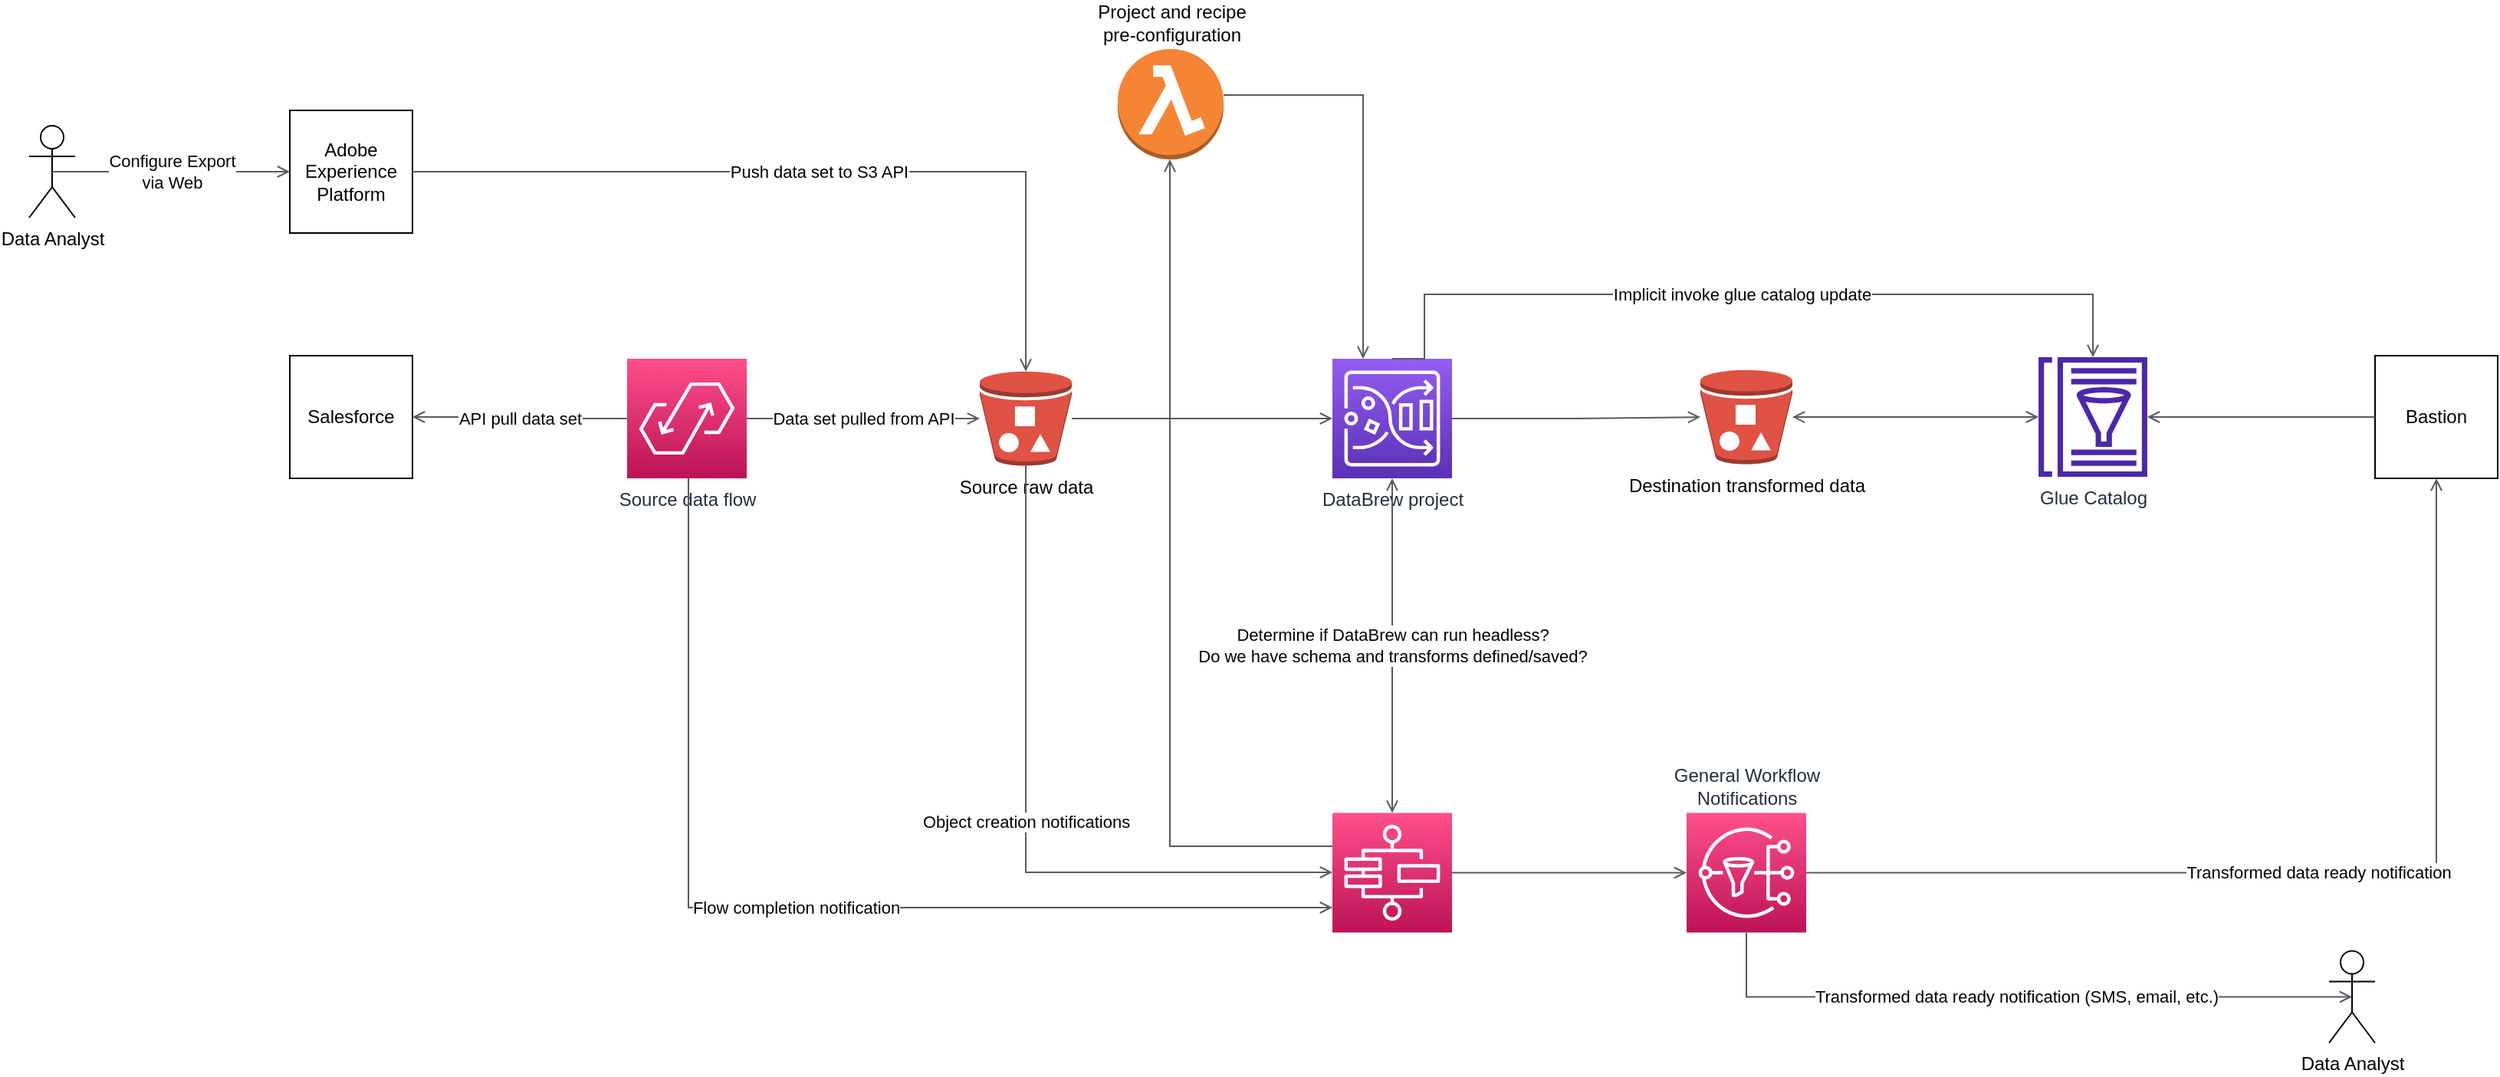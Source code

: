 <mxfile version="20.2.3" type="device"><diagram id="KSLB3urc8Z28f04gAFTB" name="Page-1"><mxGraphModel dx="2627" dy="958" grid="1" gridSize="10" guides="1" tooltips="1" connect="1" arrows="1" fold="1" page="1" pageScale="1" pageWidth="1100" pageHeight="850" math="0" shadow="0"><root><mxCell id="0"/><mxCell id="1" parent="0"/><mxCell id="sE6grC43t3bbnc_4B5CS-1" value="Source data flow" style="sketch=0;points=[[0,0,0],[0.25,0,0],[0.5,0,0],[0.75,0,0],[1,0,0],[0,1,0],[0.25,1,0],[0.5,1,0],[0.75,1,0],[1,1,0],[0,0.25,0],[0,0.5,0],[0,0.75,0],[1,0.25,0],[1,0.5,0],[1,0.75,0]];outlineConnect=0;fontColor=#232F3E;gradientColor=#FF4F8B;gradientDirection=north;fillColor=#BC1356;strokeColor=#ffffff;dashed=0;verticalLabelPosition=bottom;verticalAlign=top;align=center;html=1;fontSize=12;fontStyle=0;aspect=fixed;shape=mxgraph.aws4.resourceIcon;resIcon=mxgraph.aws4.appflow;" vertex="1" parent="1"><mxGeometry x="280" y="252" width="78" height="78" as="geometry"/></mxCell><mxCell id="sE6grC43t3bbnc_4B5CS-2" value="Salesforce" style="whiteSpace=wrap;html=1;aspect=fixed;" vertex="1" parent="1"><mxGeometry x="60" y="250" width="80" height="80" as="geometry"/></mxCell><mxCell id="sE6grC43t3bbnc_4B5CS-3" value="API pull data set" style="edgeStyle=orthogonalEdgeStyle;html=1;endArrow=open;elbow=vertical;startArrow=none;endFill=0;strokeColor=#545B64;rounded=0;" edge="1" parent="1" source="sE6grC43t3bbnc_4B5CS-1" target="sE6grC43t3bbnc_4B5CS-2"><mxGeometry width="100" relative="1" as="geometry"><mxPoint x="600" y="420" as="sourcePoint"/><mxPoint x="700" y="420" as="targetPoint"/></mxGeometry></mxCell><mxCell id="sE6grC43t3bbnc_4B5CS-4" value="Source raw data" style="outlineConnect=0;dashed=0;verticalLabelPosition=bottom;verticalAlign=top;align=center;html=1;shape=mxgraph.aws3.bucket_with_objects;fillColor=#E05243;gradientColor=none;" vertex="1" parent="1"><mxGeometry x="510" y="260.25" width="60" height="61.5" as="geometry"/></mxCell><mxCell id="sE6grC43t3bbnc_4B5CS-5" value="Data set pulled from API" style="edgeStyle=orthogonalEdgeStyle;html=1;endArrow=open;elbow=vertical;startArrow=none;endFill=0;strokeColor=#545B64;rounded=0;" edge="1" parent="1" source="sE6grC43t3bbnc_4B5CS-1" target="sE6grC43t3bbnc_4B5CS-4"><mxGeometry width="100" relative="1" as="geometry"><mxPoint x="530" y="420" as="sourcePoint"/><mxPoint x="630" y="420" as="targetPoint"/></mxGeometry></mxCell><mxCell id="sE6grC43t3bbnc_4B5CS-7" value="Adobe Experience Platform" style="whiteSpace=wrap;html=1;aspect=fixed;" vertex="1" parent="1"><mxGeometry x="60" y="90" width="80" height="80" as="geometry"/></mxCell><mxCell id="sE6grC43t3bbnc_4B5CS-8" value="Push data set to S3 API" style="edgeStyle=orthogonalEdgeStyle;html=1;endArrow=open;elbow=vertical;startArrow=none;endFill=0;strokeColor=#545B64;rounded=0;" edge="1" parent="1" source="sE6grC43t3bbnc_4B5CS-7" target="sE6grC43t3bbnc_4B5CS-4"><mxGeometry width="100" relative="1" as="geometry"><mxPoint x="590" y="400" as="sourcePoint"/><mxPoint x="690" y="400" as="targetPoint"/></mxGeometry></mxCell><mxCell id="sE6grC43t3bbnc_4B5CS-10" value="Data Analyst" style="shape=umlActor;verticalLabelPosition=bottom;verticalAlign=top;html=1;outlineConnect=0;" vertex="1" parent="1"><mxGeometry x="-110" y="100" width="30" height="60" as="geometry"/></mxCell><mxCell id="sE6grC43t3bbnc_4B5CS-11" value="Configure Export&lt;br&gt;via Web" style="edgeStyle=orthogonalEdgeStyle;html=1;endArrow=open;elbow=vertical;startArrow=none;endFill=0;strokeColor=#545B64;rounded=0;exitX=0.5;exitY=0.5;exitDx=0;exitDy=0;exitPerimeter=0;" edge="1" parent="1" source="sE6grC43t3bbnc_4B5CS-10" target="sE6grC43t3bbnc_4B5CS-7"><mxGeometry width="100" relative="1" as="geometry"><mxPoint x="340" y="390" as="sourcePoint"/><mxPoint x="440" y="390" as="targetPoint"/></mxGeometry></mxCell><mxCell id="sE6grC43t3bbnc_4B5CS-12" value="DataBrew project" style="sketch=0;points=[[0,0,0],[0.25,0,0],[0.5,0,0],[0.75,0,0],[1,0,0],[0,1,0],[0.25,1,0],[0.5,1,0],[0.75,1,0],[1,1,0],[0,0.25,0],[0,0.5,0],[0,0.75,0],[1,0.25,0],[1,0.5,0],[1,0.75,0]];outlineConnect=0;fontColor=#232F3E;gradientColor=#945DF2;gradientDirection=north;fillColor=#5A30B5;strokeColor=#ffffff;dashed=0;verticalLabelPosition=bottom;verticalAlign=top;align=center;html=1;fontSize=12;fontStyle=0;aspect=fixed;shape=mxgraph.aws4.resourceIcon;resIcon=mxgraph.aws4.glue_databrew;" vertex="1" parent="1"><mxGeometry x="740" y="252" width="78" height="78" as="geometry"/></mxCell><mxCell id="sE6grC43t3bbnc_4B5CS-13" value="Destination transformed data" style="outlineConnect=0;dashed=0;verticalLabelPosition=bottom;verticalAlign=top;align=center;html=1;shape=mxgraph.aws3.bucket_with_objects;fillColor=#E05243;gradientColor=none;" vertex="1" parent="1"><mxGeometry x="980" y="259.25" width="60" height="61.5" as="geometry"/></mxCell><mxCell id="sE6grC43t3bbnc_4B5CS-15" value="" style="edgeStyle=orthogonalEdgeStyle;html=1;endArrow=open;elbow=vertical;startArrow=none;endFill=0;strokeColor=#545B64;rounded=0;" edge="1" parent="1" source="sE6grC43t3bbnc_4B5CS-4" target="sE6grC43t3bbnc_4B5CS-12"><mxGeometry width="100" relative="1" as="geometry"><mxPoint x="800" y="420" as="sourcePoint"/><mxPoint x="900" y="420" as="targetPoint"/></mxGeometry></mxCell><mxCell id="sE6grC43t3bbnc_4B5CS-16" value="" style="edgeStyle=orthogonalEdgeStyle;html=1;endArrow=open;elbow=vertical;startArrow=none;endFill=0;strokeColor=#545B64;rounded=0;" edge="1" parent="1" source="sE6grC43t3bbnc_4B5CS-12" target="sE6grC43t3bbnc_4B5CS-13"><mxGeometry width="100" relative="1" as="geometry"><mxPoint x="800" y="420" as="sourcePoint"/><mxPoint x="900" y="420" as="targetPoint"/></mxGeometry></mxCell><mxCell id="sE6grC43t3bbnc_4B5CS-19" value="" style="sketch=0;points=[[0,0,0],[0.25,0,0],[0.5,0,0],[0.75,0,0],[1,0,0],[0,1,0],[0.25,1,0],[0.5,1,0],[0.75,1,0],[1,1,0],[0,0.25,0],[0,0.5,0],[0,0.75,0],[1,0.25,0],[1,0.5,0],[1,0.75,0]];outlineConnect=0;fontColor=#232F3E;gradientColor=#FF4F8B;gradientDirection=north;fillColor=#BC1356;strokeColor=#ffffff;dashed=0;verticalLabelPosition=bottom;verticalAlign=top;align=center;html=1;fontSize=12;fontStyle=0;aspect=fixed;shape=mxgraph.aws4.resourceIcon;resIcon=mxgraph.aws4.step_functions;" vertex="1" parent="1"><mxGeometry x="740" y="548.25" width="78" height="78" as="geometry"/></mxCell><mxCell id="sE6grC43t3bbnc_4B5CS-20" value="Glue Catalog" style="sketch=0;outlineConnect=0;fontColor=#232F3E;gradientColor=none;fillColor=#4D27AA;strokeColor=none;dashed=0;verticalLabelPosition=bottom;verticalAlign=top;align=center;html=1;fontSize=12;fontStyle=0;aspect=fixed;pointerEvents=1;shape=mxgraph.aws4.glue_data_catalog;" vertex="1" parent="1"><mxGeometry x="1200" y="251" width="72" height="78" as="geometry"/></mxCell><mxCell id="sE6grC43t3bbnc_4B5CS-21" value="" style="edgeStyle=orthogonalEdgeStyle;html=1;endArrow=open;elbow=vertical;startArrow=open;startFill=0;endFill=0;strokeColor=#545B64;rounded=0;" edge="1" parent="1" source="sE6grC43t3bbnc_4B5CS-13" target="sE6grC43t3bbnc_4B5CS-20"><mxGeometry width="100" relative="1" as="geometry"><mxPoint x="510" y="280" as="sourcePoint"/><mxPoint x="610" y="280" as="targetPoint"/></mxGeometry></mxCell><mxCell id="sE6grC43t3bbnc_4B5CS-24" value="Flow completion notification" style="edgeStyle=orthogonalEdgeStyle;html=1;endArrow=open;elbow=vertical;startArrow=none;endFill=0;strokeColor=#545B64;rounded=0;" edge="1" parent="1" source="sE6grC43t3bbnc_4B5CS-1" target="sE6grC43t3bbnc_4B5CS-19"><mxGeometry width="100" relative="1" as="geometry"><mxPoint x="320.0" y="438.25" as="sourcePoint"/><mxPoint x="690" y="388.25" as="targetPoint"/><Array as="points"><mxPoint x="320" y="610"/></Array></mxGeometry></mxCell><mxCell id="sE6grC43t3bbnc_4B5CS-25" value="Object creation notifications" style="edgeStyle=orthogonalEdgeStyle;html=1;endArrow=open;elbow=vertical;startArrow=none;endFill=0;strokeColor=#545B64;rounded=0;" edge="1" parent="1" source="sE6grC43t3bbnc_4B5CS-4" target="sE6grC43t3bbnc_4B5CS-19"><mxGeometry width="100" relative="1" as="geometry"><mxPoint x="540.0" y="430.0" as="sourcePoint"/><mxPoint x="710" y="388.25" as="targetPoint"/><Array as="points"><mxPoint x="540" y="587"/></Array></mxGeometry></mxCell><mxCell id="sE6grC43t3bbnc_4B5CS-26" value="Determine if DataBrew can run headless?&lt;br&gt;Do we have schema and transforms defined/saved?" style="edgeStyle=orthogonalEdgeStyle;html=1;endArrow=open;elbow=vertical;startArrow=open;startFill=0;endFill=0;strokeColor=#545B64;rounded=0;" edge="1" parent="1" source="sE6grC43t3bbnc_4B5CS-12" target="sE6grC43t3bbnc_4B5CS-19"><mxGeometry width="100" relative="1" as="geometry"><mxPoint x="610" y="280" as="sourcePoint"/><mxPoint x="710" y="280" as="targetPoint"/></mxGeometry></mxCell><mxCell id="sE6grC43t3bbnc_4B5CS-27" value="Implicit invoke glue catalog update" style="edgeStyle=orthogonalEdgeStyle;html=1;endArrow=open;elbow=vertical;startArrow=none;endFill=0;strokeColor=#545B64;rounded=0;exitX=0.5;exitY=0;exitDx=0;exitDy=0;exitPerimeter=0;" edge="1" parent="1" source="sE6grC43t3bbnc_4B5CS-12" target="sE6grC43t3bbnc_4B5CS-20"><mxGeometry width="100" relative="1" as="geometry"><mxPoint x="610" y="280" as="sourcePoint"/><mxPoint x="710" y="280" as="targetPoint"/><Array as="points"><mxPoint x="800" y="252"/><mxPoint x="800" y="210"/><mxPoint x="1236" y="210"/></Array></mxGeometry></mxCell><mxCell id="sE6grC43t3bbnc_4B5CS-30" value="Bastion" style="whiteSpace=wrap;html=1;aspect=fixed;" vertex="1" parent="1"><mxGeometry x="1420" y="250" width="80" height="80" as="geometry"/></mxCell><mxCell id="sE6grC43t3bbnc_4B5CS-31" value="" style="edgeStyle=orthogonalEdgeStyle;html=1;endArrow=open;elbow=vertical;startArrow=none;endFill=0;strokeColor=#545B64;rounded=0;" edge="1" parent="1" source="sE6grC43t3bbnc_4B5CS-30" target="sE6grC43t3bbnc_4B5CS-20"><mxGeometry width="100" relative="1" as="geometry"><mxPoint x="840" y="440" as="sourcePoint"/><mxPoint x="940" y="440" as="targetPoint"/></mxGeometry></mxCell><mxCell id="sE6grC43t3bbnc_4B5CS-32" value="General Workflow&lt;br&gt;Notifications" style="sketch=0;points=[[0,0,0],[0.25,0,0],[0.5,0,0],[0.75,0,0],[1,0,0],[0,1,0],[0.25,1,0],[0.5,1,0],[0.75,1,0],[1,1,0],[0,0.25,0],[0,0.5,0],[0,0.75,0],[1,0.25,0],[1,0.5,0],[1,0.75,0]];outlineConnect=0;fontColor=#232F3E;gradientColor=#FF4F8B;gradientDirection=north;fillColor=#BC1356;strokeColor=#ffffff;dashed=0;verticalLabelPosition=top;verticalAlign=bottom;align=center;html=1;fontSize=12;fontStyle=0;aspect=fixed;shape=mxgraph.aws4.resourceIcon;resIcon=mxgraph.aws4.sns;labelPosition=center;" vertex="1" parent="1"><mxGeometry x="971" y="548.25" width="78" height="78" as="geometry"/></mxCell><mxCell id="sE6grC43t3bbnc_4B5CS-33" value="" style="edgeStyle=orthogonalEdgeStyle;html=1;endArrow=open;elbow=vertical;startArrow=none;endFill=0;strokeColor=#545B64;rounded=0;" edge="1" parent="1" source="sE6grC43t3bbnc_4B5CS-19" target="sE6grC43t3bbnc_4B5CS-32"><mxGeometry width="100" relative="1" as="geometry"><mxPoint x="820" y="420" as="sourcePoint"/><mxPoint x="920" y="420" as="targetPoint"/></mxGeometry></mxCell><mxCell id="sE6grC43t3bbnc_4B5CS-34" value="Transformed data ready notification" style="edgeStyle=orthogonalEdgeStyle;html=1;endArrow=open;elbow=vertical;startArrow=none;endFill=0;strokeColor=#545B64;rounded=0;" edge="1" parent="1" source="sE6grC43t3bbnc_4B5CS-32" target="sE6grC43t3bbnc_4B5CS-30"><mxGeometry width="100" relative="1" as="geometry"><mxPoint x="1070" y="420" as="sourcePoint"/><mxPoint x="1170" y="420" as="targetPoint"/></mxGeometry></mxCell><mxCell id="sE6grC43t3bbnc_4B5CS-35" value="Data Analyst" style="shape=umlActor;verticalLabelPosition=bottom;verticalAlign=top;html=1;outlineConnect=0;" vertex="1" parent="1"><mxGeometry x="1390" y="638.25" width="30" height="60" as="geometry"/></mxCell><mxCell id="sE6grC43t3bbnc_4B5CS-36" value="Transformed data ready notification (SMS, email, etc.)" style="edgeStyle=orthogonalEdgeStyle;html=1;endArrow=open;elbow=vertical;startArrow=none;endFill=0;strokeColor=#545B64;rounded=0;entryX=0.5;entryY=0.5;entryDx=0;entryDy=0;entryPerimeter=0;" edge="1" parent="1" source="sE6grC43t3bbnc_4B5CS-32" target="sE6grC43t3bbnc_4B5CS-35"><mxGeometry width="100" relative="1" as="geometry"><mxPoint x="1070" y="528.25" as="sourcePoint"/><mxPoint x="1170" y="528.25" as="targetPoint"/><Array as="points"><mxPoint x="1010" y="668.25"/></Array></mxGeometry></mxCell><mxCell id="sE6grC43t3bbnc_4B5CS-38" value="Project and recipe&lt;br&gt;pre-configuration" style="outlineConnect=0;dashed=0;verticalLabelPosition=top;verticalAlign=bottom;align=center;html=1;shape=mxgraph.aws3.lambda_function;fillColor=#F58534;gradientColor=none;labelPosition=center;" vertex="1" parent="1"><mxGeometry x="600" y="50" width="69" height="72" as="geometry"/></mxCell><mxCell id="sE6grC43t3bbnc_4B5CS-39" value="" style="edgeStyle=orthogonalEdgeStyle;html=1;endArrow=open;elbow=vertical;startArrow=none;endFill=0;strokeColor=#545B64;rounded=0;" edge="1" parent="1" source="sE6grC43t3bbnc_4B5CS-38" target="sE6grC43t3bbnc_4B5CS-12"><mxGeometry width="100" relative="1" as="geometry"><mxPoint x="830" y="390" as="sourcePoint"/><mxPoint x="930" y="390" as="targetPoint"/><Array as="points"><mxPoint x="760" y="80"/></Array></mxGeometry></mxCell><mxCell id="sE6grC43t3bbnc_4B5CS-42" value="" style="edgeStyle=orthogonalEdgeStyle;html=1;endArrow=open;elbow=vertical;startArrow=none;endFill=0;strokeColor=#545B64;rounded=0;" edge="1" parent="1" source="sE6grC43t3bbnc_4B5CS-19" target="sE6grC43t3bbnc_4B5CS-38"><mxGeometry width="100" relative="1" as="geometry"><mxPoint x="800" y="310" as="sourcePoint"/><mxPoint x="900" y="310" as="targetPoint"/><Array as="points"><mxPoint x="634" y="570"/></Array></mxGeometry></mxCell></root></mxGraphModel></diagram></mxfile>